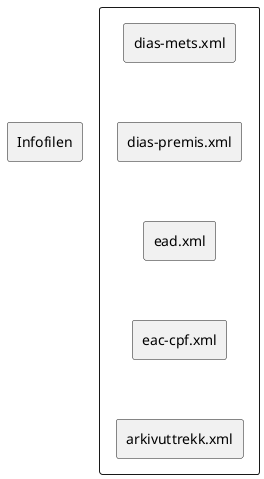 @startuml
rectangle "Infofilen" as info

rectangle {
rectangle "dias-mets.xml" as mets
rectangle "dias-premis.xml" as premis
rectangle "ead.xml" as ead
rectangle "eac-cpf.xml" as eac
rectangle "arkivuttrekk.xml" as addml
}

mets -[hidden]- premis
premis -[hidden]- ead
ead -[hidden]- eac
eac -[hidden]- addml
info -[hidden] premis

@enduml
